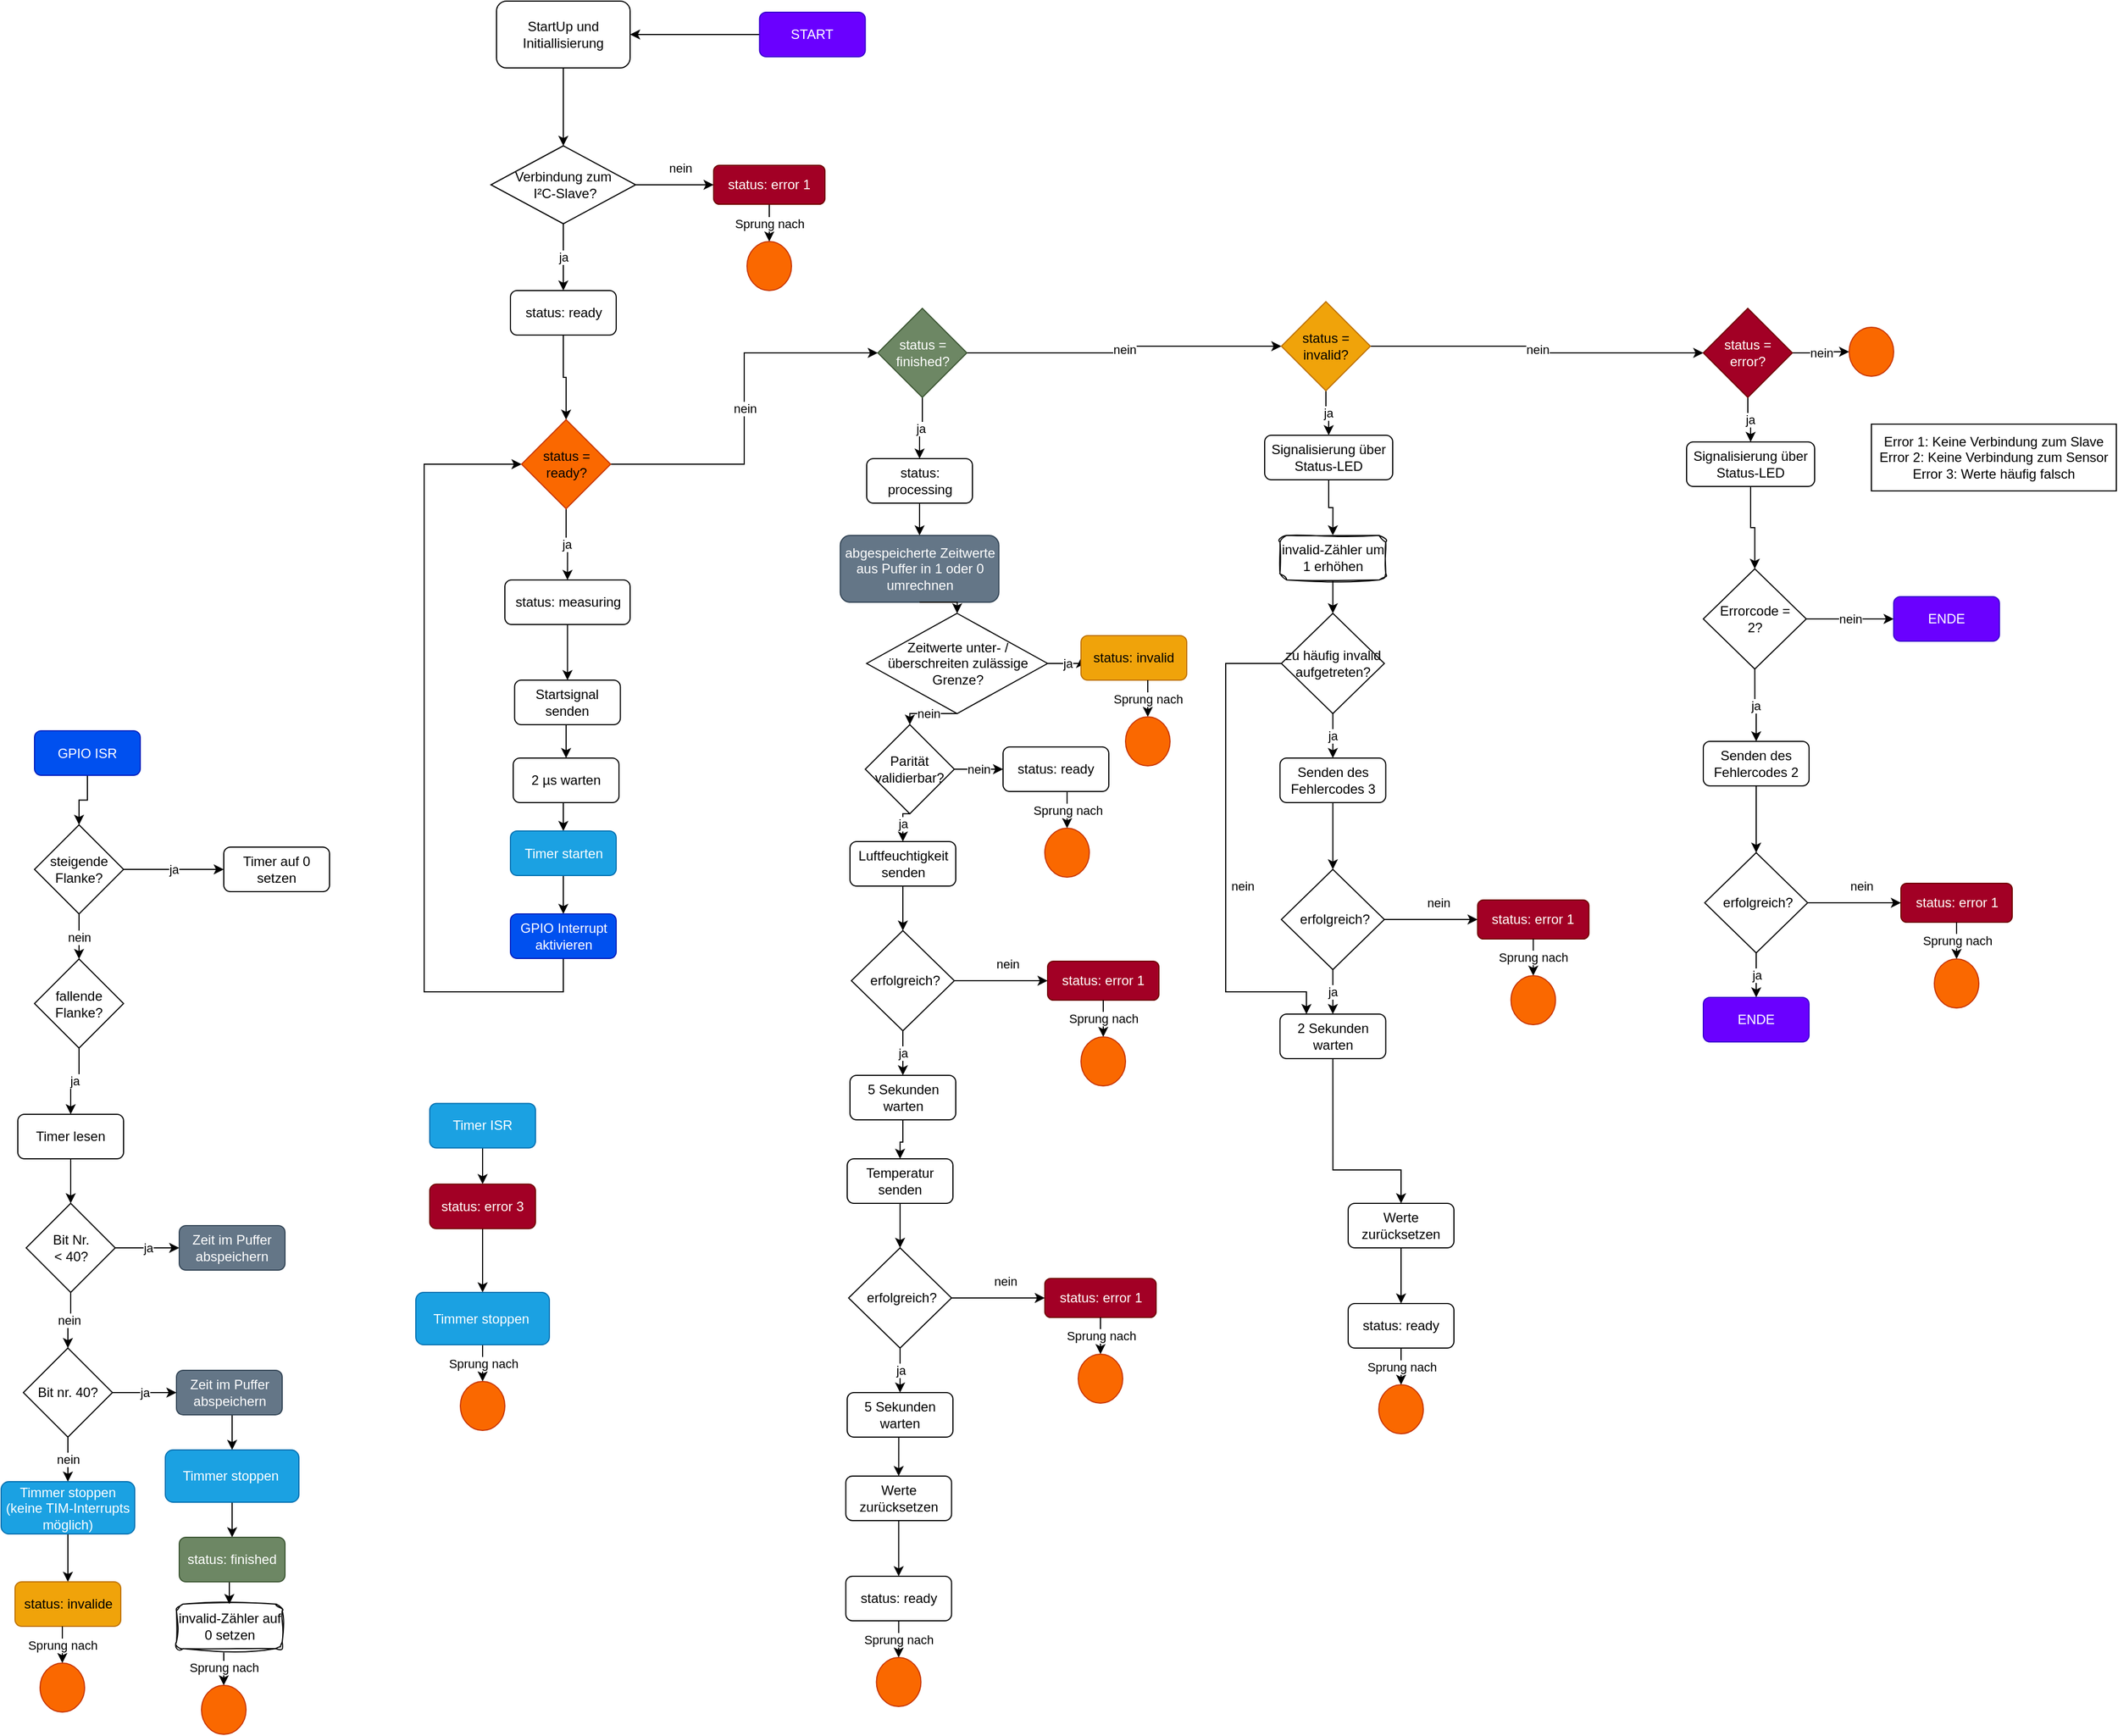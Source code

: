 <mxfile version="21.3.2" type="device">
  <diagram id="C5RBs43oDa-KdzZeNtuy" name="Page-1">
    <mxGraphModel dx="1832" dy="971" grid="1" gridSize="10" guides="1" tooltips="1" connect="1" arrows="1" fold="1" page="1" pageScale="1" pageWidth="827" pageHeight="1169" math="0" shadow="0">
      <root>
        <mxCell id="WIyWlLk6GJQsqaUBKTNV-0" />
        <mxCell id="WIyWlLk6GJQsqaUBKTNV-1" parent="WIyWlLk6GJQsqaUBKTNV-0" />
        <mxCell id="eBTDrFPib6VvDSLRsoKk-4" style="edgeStyle=orthogonalEdgeStyle;rounded=0;orthogonalLoop=1;jettySize=auto;html=1;exitX=0.5;exitY=1;exitDx=0;exitDy=0;entryX=0.5;entryY=0;entryDx=0;entryDy=0;" edge="1" parent="WIyWlLk6GJQsqaUBKTNV-1" source="eBTDrFPib6VvDSLRsoKk-0" target="eBTDrFPib6VvDSLRsoKk-3">
          <mxGeometry relative="1" as="geometry" />
        </mxCell>
        <mxCell id="eBTDrFPib6VvDSLRsoKk-0" value="StartUp und&lt;br&gt;Initiallisierung" style="rounded=1;whiteSpace=wrap;html=1;" vertex="1" parent="WIyWlLk6GJQsqaUBKTNV-1">
          <mxGeometry x="585" y="40" width="120" height="60" as="geometry" />
        </mxCell>
        <mxCell id="eBTDrFPib6VvDSLRsoKk-6" value="nein" style="edgeStyle=orthogonalEdgeStyle;rounded=0;orthogonalLoop=1;jettySize=auto;html=1;exitX=1;exitY=0.5;exitDx=0;exitDy=0;entryX=0;entryY=0.5;entryDx=0;entryDy=0;" edge="1" parent="WIyWlLk6GJQsqaUBKTNV-1" source="eBTDrFPib6VvDSLRsoKk-3" target="eBTDrFPib6VvDSLRsoKk-5">
          <mxGeometry x="0.143" y="15" relative="1" as="geometry">
            <mxPoint as="offset" />
          </mxGeometry>
        </mxCell>
        <mxCell id="eBTDrFPib6VvDSLRsoKk-8" value="ja" style="edgeStyle=orthogonalEdgeStyle;rounded=0;orthogonalLoop=1;jettySize=auto;html=1;exitX=0.5;exitY=1;exitDx=0;exitDy=0;entryX=0.5;entryY=0;entryDx=0;entryDy=0;" edge="1" parent="WIyWlLk6GJQsqaUBKTNV-1" source="eBTDrFPib6VvDSLRsoKk-3" target="eBTDrFPib6VvDSLRsoKk-7">
          <mxGeometry relative="1" as="geometry" />
        </mxCell>
        <mxCell id="eBTDrFPib6VvDSLRsoKk-3" value="Verbindung zum&lt;br&gt;&amp;nbsp;I²C-Slave?" style="rhombus;whiteSpace=wrap;html=1;" vertex="1" parent="WIyWlLk6GJQsqaUBKTNV-1">
          <mxGeometry x="580" y="170" width="130" height="70" as="geometry" />
        </mxCell>
        <mxCell id="eBTDrFPib6VvDSLRsoKk-101" value="Sprung nach" style="edgeStyle=orthogonalEdgeStyle;rounded=0;orthogonalLoop=1;jettySize=auto;html=1;exitX=0.5;exitY=1;exitDx=0;exitDy=0;entryX=0.5;entryY=0;entryDx=0;entryDy=0;entryPerimeter=0;" edge="1" parent="WIyWlLk6GJQsqaUBKTNV-1" source="eBTDrFPib6VvDSLRsoKk-5" target="eBTDrFPib6VvDSLRsoKk-100">
          <mxGeometry relative="1" as="geometry" />
        </mxCell>
        <mxCell id="eBTDrFPib6VvDSLRsoKk-5" value="status: error 1" style="rounded=1;whiteSpace=wrap;html=1;fillColor=#a20025;fontColor=#ffffff;strokeColor=#6F0000;" vertex="1" parent="WIyWlLk6GJQsqaUBKTNV-1">
          <mxGeometry x="780" y="187.5" width="100" height="35" as="geometry" />
        </mxCell>
        <mxCell id="eBTDrFPib6VvDSLRsoKk-10" value="ja" style="edgeStyle=orthogonalEdgeStyle;rounded=0;orthogonalLoop=1;jettySize=auto;html=1;exitX=0.5;exitY=1;exitDx=0;exitDy=0;entryX=0.5;entryY=0;entryDx=0;entryDy=0;" edge="1" parent="WIyWlLk6GJQsqaUBKTNV-1" source="eBTDrFPib6VvDSLRsoKk-14" target="eBTDrFPib6VvDSLRsoKk-9">
          <mxGeometry relative="1" as="geometry" />
        </mxCell>
        <mxCell id="eBTDrFPib6VvDSLRsoKk-7" value="status: ready" style="rounded=1;whiteSpace=wrap;html=1;" vertex="1" parent="WIyWlLk6GJQsqaUBKTNV-1">
          <mxGeometry x="597.5" y="300" width="95" height="40" as="geometry" />
        </mxCell>
        <mxCell id="eBTDrFPib6VvDSLRsoKk-9" value="status: measuring" style="rounded=1;whiteSpace=wrap;html=1;" vertex="1" parent="WIyWlLk6GJQsqaUBKTNV-1">
          <mxGeometry x="592.5" y="560" width="112.5" height="40" as="geometry" />
        </mxCell>
        <mxCell id="eBTDrFPib6VvDSLRsoKk-54" style="edgeStyle=orthogonalEdgeStyle;rounded=0;orthogonalLoop=1;jettySize=auto;html=1;entryX=0;entryY=0.5;entryDx=0;entryDy=0;exitX=0.5;exitY=1;exitDx=0;exitDy=0;" edge="1" parent="WIyWlLk6GJQsqaUBKTNV-1" source="eBTDrFPib6VvDSLRsoKk-154" target="eBTDrFPib6VvDSLRsoKk-14">
          <mxGeometry relative="1" as="geometry">
            <mxPoint x="530" y="820" as="sourcePoint" />
            <mxPoint x="540" y="490" as="targetPoint" />
            <Array as="points">
              <mxPoint x="645" y="930" />
              <mxPoint x="520" y="930" />
              <mxPoint x="520" y="456" />
            </Array>
          </mxGeometry>
        </mxCell>
        <mxCell id="eBTDrFPib6VvDSLRsoKk-151" style="edgeStyle=orthogonalEdgeStyle;rounded=0;orthogonalLoop=1;jettySize=auto;html=1;exitX=0.5;exitY=1;exitDx=0;exitDy=0;entryX=0.5;entryY=0;entryDx=0;entryDy=0;" edge="1" parent="WIyWlLk6GJQsqaUBKTNV-1" source="eBTDrFPib6VvDSLRsoKk-11" target="eBTDrFPib6VvDSLRsoKk-150">
          <mxGeometry relative="1" as="geometry" />
        </mxCell>
        <mxCell id="eBTDrFPib6VvDSLRsoKk-11" value="Startsignal senden" style="rounded=1;whiteSpace=wrap;html=1;" vertex="1" parent="WIyWlLk6GJQsqaUBKTNV-1">
          <mxGeometry x="601.25" y="650" width="95" height="40" as="geometry" />
        </mxCell>
        <mxCell id="eBTDrFPib6VvDSLRsoKk-15" value="" style="edgeStyle=orthogonalEdgeStyle;rounded=0;orthogonalLoop=1;jettySize=auto;html=1;exitX=0.5;exitY=1;exitDx=0;exitDy=0;entryX=0.5;entryY=0;entryDx=0;entryDy=0;" edge="1" parent="WIyWlLk6GJQsqaUBKTNV-1" source="eBTDrFPib6VvDSLRsoKk-7" target="eBTDrFPib6VvDSLRsoKk-14">
          <mxGeometry relative="1" as="geometry">
            <mxPoint x="645" y="340" as="sourcePoint" />
            <mxPoint x="645" y="472" as="targetPoint" />
          </mxGeometry>
        </mxCell>
        <mxCell id="eBTDrFPib6VvDSLRsoKk-50" value="nein" style="edgeStyle=orthogonalEdgeStyle;rounded=0;orthogonalLoop=1;jettySize=auto;html=1;exitX=1;exitY=0.5;exitDx=0;exitDy=0;entryX=0;entryY=0.5;entryDx=0;entryDy=0;" edge="1" parent="WIyWlLk6GJQsqaUBKTNV-1" source="eBTDrFPib6VvDSLRsoKk-14" target="eBTDrFPib6VvDSLRsoKk-39">
          <mxGeometry relative="1" as="geometry" />
        </mxCell>
        <mxCell id="eBTDrFPib6VvDSLRsoKk-14" value="status =&lt;br&gt;ready?" style="rhombus;whiteSpace=wrap;html=1;fillColor=#fa6800;fontColor=#000000;strokeColor=#C73500;" vertex="1" parent="WIyWlLk6GJQsqaUBKTNV-1">
          <mxGeometry x="607.5" y="416" width="80" height="80" as="geometry" />
        </mxCell>
        <mxCell id="eBTDrFPib6VvDSLRsoKk-16" value="" style="edgeStyle=orthogonalEdgeStyle;rounded=0;orthogonalLoop=1;jettySize=auto;html=1;exitX=0.5;exitY=1;exitDx=0;exitDy=0;entryX=0.5;entryY=0;entryDx=0;entryDy=0;" edge="1" parent="WIyWlLk6GJQsqaUBKTNV-1" source="eBTDrFPib6VvDSLRsoKk-9" target="eBTDrFPib6VvDSLRsoKk-11">
          <mxGeometry relative="1" as="geometry">
            <mxPoint x="649" y="568" as="sourcePoint" />
            <mxPoint x="648.75" y="620" as="targetPoint" />
          </mxGeometry>
        </mxCell>
        <mxCell id="eBTDrFPib6VvDSLRsoKk-67" style="edgeStyle=orthogonalEdgeStyle;rounded=0;orthogonalLoop=1;jettySize=auto;html=1;exitX=0.5;exitY=1;exitDx=0;exitDy=0;entryX=0.5;entryY=0;entryDx=0;entryDy=0;" edge="1" parent="WIyWlLk6GJQsqaUBKTNV-1" source="eBTDrFPib6VvDSLRsoKk-18" target="eBTDrFPib6VvDSLRsoKk-63">
          <mxGeometry relative="1" as="geometry" />
        </mxCell>
        <mxCell id="eBTDrFPib6VvDSLRsoKk-18" value="Signalisierung über&lt;br&gt;Status-LED" style="rounded=1;whiteSpace=wrap;html=1;" vertex="1" parent="WIyWlLk6GJQsqaUBKTNV-1">
          <mxGeometry x="1275" y="430" width="115" height="40" as="geometry" />
        </mxCell>
        <mxCell id="eBTDrFPib6VvDSLRsoKk-24" style="edgeStyle=orthogonalEdgeStyle;rounded=0;orthogonalLoop=1;jettySize=auto;html=1;exitX=0.5;exitY=1;exitDx=0;exitDy=0;entryX=0.5;entryY=0;entryDx=0;entryDy=0;" edge="1" parent="WIyWlLk6GJQsqaUBKTNV-1" source="eBTDrFPib6VvDSLRsoKk-22" target="eBTDrFPib6VvDSLRsoKk-23">
          <mxGeometry relative="1" as="geometry" />
        </mxCell>
        <mxCell id="eBTDrFPib6VvDSLRsoKk-47" value="nein" style="edgeStyle=orthogonalEdgeStyle;rounded=0;orthogonalLoop=1;jettySize=auto;html=1;exitX=0.5;exitY=1;exitDx=0;exitDy=0;entryX=0.5;entryY=0;entryDx=0;entryDy=0;" edge="1" parent="WIyWlLk6GJQsqaUBKTNV-1" source="eBTDrFPib6VvDSLRsoKk-168" target="eBTDrFPib6VvDSLRsoKk-45">
          <mxGeometry relative="1" as="geometry">
            <Array as="points">
              <mxPoint x="956" y="680" />
            </Array>
          </mxGeometry>
        </mxCell>
        <mxCell id="eBTDrFPib6VvDSLRsoKk-20" value="status: processing" style="rounded=1;whiteSpace=wrap;html=1;" vertex="1" parent="WIyWlLk6GJQsqaUBKTNV-1">
          <mxGeometry x="917.5" y="451" width="95" height="40" as="geometry" />
        </mxCell>
        <mxCell id="eBTDrFPib6VvDSLRsoKk-30" value="ja" style="edgeStyle=orthogonalEdgeStyle;rounded=0;orthogonalLoop=1;jettySize=auto;html=1;exitX=0.5;exitY=1;exitDx=0;exitDy=0;entryX=0.5;entryY=0;entryDx=0;entryDy=0;" edge="1" parent="WIyWlLk6GJQsqaUBKTNV-1" source="eBTDrFPib6VvDSLRsoKk-23" target="eBTDrFPib6VvDSLRsoKk-29">
          <mxGeometry relative="1" as="geometry" />
        </mxCell>
        <mxCell id="eBTDrFPib6VvDSLRsoKk-23" value="&amp;nbsp;erfolgreich?" style="rhombus;whiteSpace=wrap;html=1;" vertex="1" parent="WIyWlLk6GJQsqaUBKTNV-1">
          <mxGeometry x="903.75" y="875" width="92.5" height="90" as="geometry" />
        </mxCell>
        <mxCell id="eBTDrFPib6VvDSLRsoKk-25" value="ja" style="edgeStyle=orthogonalEdgeStyle;rounded=0;orthogonalLoop=1;jettySize=auto;html=1;exitX=0.5;exitY=1;exitDx=0;exitDy=0;entryX=0.5;entryY=0;entryDx=0;entryDy=0;" edge="1" parent="WIyWlLk6GJQsqaUBKTNV-1" source="eBTDrFPib6VvDSLRsoKk-45" target="eBTDrFPib6VvDSLRsoKk-22">
          <mxGeometry relative="1" as="geometry">
            <mxPoint x="948" y="770" as="sourcePoint" />
            <mxPoint x="949" y="845" as="targetPoint" />
          </mxGeometry>
        </mxCell>
        <mxCell id="eBTDrFPib6VvDSLRsoKk-22" value="Luftfeuchtigkeit senden" style="rounded=1;whiteSpace=wrap;html=1;" vertex="1" parent="WIyWlLk6GJQsqaUBKTNV-1">
          <mxGeometry x="902.5" y="795" width="95" height="40" as="geometry" />
        </mxCell>
        <mxCell id="eBTDrFPib6VvDSLRsoKk-27" value="nein" style="edgeStyle=orthogonalEdgeStyle;rounded=0;orthogonalLoop=1;jettySize=auto;html=1;exitX=1;exitY=0.5;exitDx=0;exitDy=0;entryX=0;entryY=0.5;entryDx=0;entryDy=0;" edge="1" parent="WIyWlLk6GJQsqaUBKTNV-1" target="eBTDrFPib6VvDSLRsoKk-28" source="eBTDrFPib6VvDSLRsoKk-23">
          <mxGeometry x="0.143" y="15" relative="1" as="geometry">
            <mxPoint x="1010" y="920" as="sourcePoint" />
            <mxPoint as="offset" />
          </mxGeometry>
        </mxCell>
        <mxCell id="eBTDrFPib6VvDSLRsoKk-28" value="status: error 1" style="rounded=1;whiteSpace=wrap;html=1;fillColor=#a20025;fontColor=#ffffff;strokeColor=#6F0000;" vertex="1" parent="WIyWlLk6GJQsqaUBKTNV-1">
          <mxGeometry x="1080" y="902.5" width="100" height="35" as="geometry" />
        </mxCell>
        <mxCell id="eBTDrFPib6VvDSLRsoKk-29" value="5 Sekunden warten" style="rounded=1;whiteSpace=wrap;html=1;" vertex="1" parent="WIyWlLk6GJQsqaUBKTNV-1">
          <mxGeometry x="902.5" y="1005" width="95" height="40" as="geometry" />
        </mxCell>
        <mxCell id="eBTDrFPib6VvDSLRsoKk-31" style="edgeStyle=orthogonalEdgeStyle;rounded=0;orthogonalLoop=1;jettySize=auto;html=1;exitX=0.5;exitY=1;exitDx=0;exitDy=0;entryX=0.5;entryY=0;entryDx=0;entryDy=0;" edge="1" parent="WIyWlLk6GJQsqaUBKTNV-1" source="eBTDrFPib6VvDSLRsoKk-35" target="eBTDrFPib6VvDSLRsoKk-33">
          <mxGeometry relative="1" as="geometry" />
        </mxCell>
        <mxCell id="eBTDrFPib6VvDSLRsoKk-32" value="ja" style="edgeStyle=orthogonalEdgeStyle;rounded=0;orthogonalLoop=1;jettySize=auto;html=1;exitX=0.5;exitY=1;exitDx=0;exitDy=0;entryX=0.5;entryY=0;entryDx=0;entryDy=0;" edge="1" parent="WIyWlLk6GJQsqaUBKTNV-1" source="eBTDrFPib6VvDSLRsoKk-33" target="eBTDrFPib6VvDSLRsoKk-38">
          <mxGeometry relative="1" as="geometry" />
        </mxCell>
        <mxCell id="eBTDrFPib6VvDSLRsoKk-33" value="&amp;nbsp;erfolgreich?" style="rhombus;whiteSpace=wrap;html=1;" vertex="1" parent="WIyWlLk6GJQsqaUBKTNV-1">
          <mxGeometry x="901.25" y="1160" width="92.5" height="90" as="geometry" />
        </mxCell>
        <mxCell id="eBTDrFPib6VvDSLRsoKk-34" value="" style="edgeStyle=orthogonalEdgeStyle;rounded=0;orthogonalLoop=1;jettySize=auto;html=1;entryX=0.5;entryY=0;entryDx=0;entryDy=0;" edge="1" parent="WIyWlLk6GJQsqaUBKTNV-1" target="eBTDrFPib6VvDSLRsoKk-35" source="eBTDrFPib6VvDSLRsoKk-29">
          <mxGeometry relative="1" as="geometry">
            <mxPoint x="945.5" y="1055" as="sourcePoint" />
            <mxPoint x="946.5" y="1130" as="targetPoint" />
          </mxGeometry>
        </mxCell>
        <mxCell id="eBTDrFPib6VvDSLRsoKk-35" value="Temperatur senden" style="rounded=1;whiteSpace=wrap;html=1;" vertex="1" parent="WIyWlLk6GJQsqaUBKTNV-1">
          <mxGeometry x="900" y="1080" width="95" height="40" as="geometry" />
        </mxCell>
        <mxCell id="eBTDrFPib6VvDSLRsoKk-36" value="nein" style="edgeStyle=orthogonalEdgeStyle;rounded=0;orthogonalLoop=1;jettySize=auto;html=1;exitX=1;exitY=0.5;exitDx=0;exitDy=0;entryX=0;entryY=0.5;entryDx=0;entryDy=0;" edge="1" parent="WIyWlLk6GJQsqaUBKTNV-1" source="eBTDrFPib6VvDSLRsoKk-33" target="eBTDrFPib6VvDSLRsoKk-37">
          <mxGeometry x="0.143" y="15" relative="1" as="geometry">
            <mxPoint x="1007.5" y="1205" as="sourcePoint" />
            <mxPoint as="offset" />
          </mxGeometry>
        </mxCell>
        <mxCell id="eBTDrFPib6VvDSLRsoKk-37" value="status: error 1" style="rounded=1;whiteSpace=wrap;html=1;fillColor=#a20025;fontColor=#ffffff;strokeColor=#6F0000;" vertex="1" parent="WIyWlLk6GJQsqaUBKTNV-1">
          <mxGeometry x="1077.5" y="1187.5" width="100" height="35" as="geometry" />
        </mxCell>
        <mxCell id="eBTDrFPib6VvDSLRsoKk-58" style="edgeStyle=orthogonalEdgeStyle;rounded=0;orthogonalLoop=1;jettySize=auto;html=1;exitX=0.5;exitY=1;exitDx=0;exitDy=0;entryX=0.5;entryY=0;entryDx=0;entryDy=0;" edge="1" parent="WIyWlLk6GJQsqaUBKTNV-1" source="eBTDrFPib6VvDSLRsoKk-38" target="eBTDrFPib6VvDSLRsoKk-56">
          <mxGeometry relative="1" as="geometry" />
        </mxCell>
        <mxCell id="eBTDrFPib6VvDSLRsoKk-38" value="5 Sekunden warten" style="rounded=1;whiteSpace=wrap;html=1;" vertex="1" parent="WIyWlLk6GJQsqaUBKTNV-1">
          <mxGeometry x="900" y="1290" width="95" height="40" as="geometry" />
        </mxCell>
        <mxCell id="eBTDrFPib6VvDSLRsoKk-40" value="ja" style="edgeStyle=orthogonalEdgeStyle;rounded=0;orthogonalLoop=1;jettySize=auto;html=1;exitX=0.5;exitY=1;exitDx=0;exitDy=0;entryX=0.5;entryY=0;entryDx=0;entryDy=0;" edge="1" parent="WIyWlLk6GJQsqaUBKTNV-1" source="eBTDrFPib6VvDSLRsoKk-39" target="eBTDrFPib6VvDSLRsoKk-20">
          <mxGeometry relative="1" as="geometry">
            <mxPoint x="1077.5" y="366" as="targetPoint" />
          </mxGeometry>
        </mxCell>
        <mxCell id="eBTDrFPib6VvDSLRsoKk-55" value="nein" style="edgeStyle=orthogonalEdgeStyle;rounded=0;orthogonalLoop=1;jettySize=auto;html=1;exitX=1;exitY=0.5;exitDx=0;exitDy=0;entryX=0;entryY=0.5;entryDx=0;entryDy=0;" edge="1" parent="WIyWlLk6GJQsqaUBKTNV-1" source="eBTDrFPib6VvDSLRsoKk-39" target="eBTDrFPib6VvDSLRsoKk-51">
          <mxGeometry relative="1" as="geometry" />
        </mxCell>
        <mxCell id="eBTDrFPib6VvDSLRsoKk-39" value="status =&lt;br&gt;finished?" style="rhombus;whiteSpace=wrap;html=1;fillColor=#6d8764;fontColor=#ffffff;strokeColor=#3A5431;" vertex="1" parent="WIyWlLk6GJQsqaUBKTNV-1">
          <mxGeometry x="927.5" y="316" width="80" height="80" as="geometry" />
        </mxCell>
        <mxCell id="eBTDrFPib6VvDSLRsoKk-49" value="nein" style="edgeStyle=orthogonalEdgeStyle;rounded=0;orthogonalLoop=1;jettySize=auto;html=1;exitX=1;exitY=0.5;exitDx=0;exitDy=0;entryX=0;entryY=0.5;entryDx=0;entryDy=0;" edge="1" parent="WIyWlLk6GJQsqaUBKTNV-1" source="eBTDrFPib6VvDSLRsoKk-45" target="eBTDrFPib6VvDSLRsoKk-48">
          <mxGeometry relative="1" as="geometry" />
        </mxCell>
        <mxCell id="eBTDrFPib6VvDSLRsoKk-45" value="Parität&lt;br&gt;validierbar?" style="rhombus;whiteSpace=wrap;html=1;" vertex="1" parent="WIyWlLk6GJQsqaUBKTNV-1">
          <mxGeometry x="916.25" y="690" width="80" height="80" as="geometry" />
        </mxCell>
        <mxCell id="eBTDrFPib6VvDSLRsoKk-48" value="status: ready" style="rounded=1;whiteSpace=wrap;html=1;" vertex="1" parent="WIyWlLk6GJQsqaUBKTNV-1">
          <mxGeometry x="1040" y="710" width="95" height="40" as="geometry" />
        </mxCell>
        <mxCell id="eBTDrFPib6VvDSLRsoKk-59" value="ja" style="edgeStyle=orthogonalEdgeStyle;rounded=0;orthogonalLoop=1;jettySize=auto;html=1;exitX=0.5;exitY=1;exitDx=0;exitDy=0;entryX=0.5;entryY=0;entryDx=0;entryDy=0;" edge="1" parent="WIyWlLk6GJQsqaUBKTNV-1" source="eBTDrFPib6VvDSLRsoKk-51" target="eBTDrFPib6VvDSLRsoKk-18">
          <mxGeometry relative="1" as="geometry" />
        </mxCell>
        <mxCell id="eBTDrFPib6VvDSLRsoKk-79" value="nein" style="edgeStyle=orthogonalEdgeStyle;rounded=0;orthogonalLoop=1;jettySize=auto;html=1;exitX=1;exitY=0.5;exitDx=0;exitDy=0;entryX=0;entryY=0.5;entryDx=0;entryDy=0;" edge="1" parent="WIyWlLk6GJQsqaUBKTNV-1" source="eBTDrFPib6VvDSLRsoKk-51" target="eBTDrFPib6VvDSLRsoKk-78">
          <mxGeometry relative="1" as="geometry">
            <mxPoint x="1490" y="350.13" as="targetPoint" />
          </mxGeometry>
        </mxCell>
        <mxCell id="eBTDrFPib6VvDSLRsoKk-51" value="status =&lt;br&gt;invalid?" style="rhombus;whiteSpace=wrap;html=1;fillColor=#f0a30a;fontColor=#000000;strokeColor=#BD7000;" vertex="1" parent="WIyWlLk6GJQsqaUBKTNV-1">
          <mxGeometry x="1290" y="310" width="80" height="80" as="geometry" />
        </mxCell>
        <mxCell id="eBTDrFPib6VvDSLRsoKk-98" style="edgeStyle=orthogonalEdgeStyle;rounded=0;orthogonalLoop=1;jettySize=auto;html=1;exitX=0.5;exitY=1;exitDx=0;exitDy=0;entryX=0.5;entryY=0;entryDx=0;entryDy=0;" edge="1" parent="WIyWlLk6GJQsqaUBKTNV-1" source="eBTDrFPib6VvDSLRsoKk-56" target="eBTDrFPib6VvDSLRsoKk-97">
          <mxGeometry relative="1" as="geometry" />
        </mxCell>
        <mxCell id="eBTDrFPib6VvDSLRsoKk-56" value="Werte zurücksetzen" style="rounded=1;whiteSpace=wrap;html=1;" vertex="1" parent="WIyWlLk6GJQsqaUBKTNV-1">
          <mxGeometry x="898.75" y="1365" width="95" height="40" as="geometry" />
        </mxCell>
        <mxCell id="eBTDrFPib6VvDSLRsoKk-60" style="edgeStyle=orthogonalEdgeStyle;rounded=0;orthogonalLoop=1;jettySize=auto;html=1;exitX=0.5;exitY=1;exitDx=0;exitDy=0;entryX=0.5;entryY=0;entryDx=0;entryDy=0;" edge="1" parent="WIyWlLk6GJQsqaUBKTNV-1" source="eBTDrFPib6VvDSLRsoKk-63" target="eBTDrFPib6VvDSLRsoKk-62">
          <mxGeometry relative="1" as="geometry" />
        </mxCell>
        <mxCell id="eBTDrFPib6VvDSLRsoKk-61" value="ja" style="edgeStyle=orthogonalEdgeStyle;rounded=0;orthogonalLoop=1;jettySize=auto;html=1;exitX=0.5;exitY=1;exitDx=0;exitDy=0;entryX=0.5;entryY=0;entryDx=0;entryDy=0;" edge="1" parent="WIyWlLk6GJQsqaUBKTNV-1" source="eBTDrFPib6VvDSLRsoKk-62" target="eBTDrFPib6VvDSLRsoKk-66">
          <mxGeometry relative="1" as="geometry" />
        </mxCell>
        <mxCell id="eBTDrFPib6VvDSLRsoKk-62" value="zu häufig invalid aufgetreten?" style="rhombus;whiteSpace=wrap;html=1;" vertex="1" parent="WIyWlLk6GJQsqaUBKTNV-1">
          <mxGeometry x="1290" y="590" width="92.5" height="90" as="geometry" />
        </mxCell>
        <mxCell id="eBTDrFPib6VvDSLRsoKk-63" value="invalid-Zähler um 1 erhöhen" style="rounded=1;whiteSpace=wrap;html=1;glass=0;shadow=0;sketch=1;curveFitting=1;jiggle=2;" vertex="1" parent="WIyWlLk6GJQsqaUBKTNV-1">
          <mxGeometry x="1288.75" y="520" width="95" height="40" as="geometry" />
        </mxCell>
        <mxCell id="eBTDrFPib6VvDSLRsoKk-64" value="nein" style="edgeStyle=orthogonalEdgeStyle;rounded=0;orthogonalLoop=1;jettySize=auto;html=1;exitX=0;exitY=0.5;exitDx=0;exitDy=0;entryX=0.25;entryY=0;entryDx=0;entryDy=0;" edge="1" parent="WIyWlLk6GJQsqaUBKTNV-1" source="eBTDrFPib6VvDSLRsoKk-62" target="eBTDrFPib6VvDSLRsoKk-72">
          <mxGeometry x="0.143" y="15" relative="1" as="geometry">
            <mxPoint x="1396.25" y="635" as="sourcePoint" />
            <mxPoint as="offset" />
            <mxPoint x="1466.25" y="635" as="targetPoint" />
            <Array as="points">
              <mxPoint x="1240" y="635" />
              <mxPoint x="1240" y="930" />
              <mxPoint x="1313" y="930" />
            </Array>
          </mxGeometry>
        </mxCell>
        <mxCell id="eBTDrFPib6VvDSLRsoKk-73" style="edgeStyle=orthogonalEdgeStyle;rounded=0;orthogonalLoop=1;jettySize=auto;html=1;exitX=0.5;exitY=1;exitDx=0;exitDy=0;entryX=0.5;entryY=0;entryDx=0;entryDy=0;" edge="1" parent="WIyWlLk6GJQsqaUBKTNV-1" source="eBTDrFPib6VvDSLRsoKk-66" target="eBTDrFPib6VvDSLRsoKk-69">
          <mxGeometry relative="1" as="geometry" />
        </mxCell>
        <mxCell id="eBTDrFPib6VvDSLRsoKk-66" value="Senden des Fehlercodes 3" style="rounded=1;whiteSpace=wrap;html=1;" vertex="1" parent="WIyWlLk6GJQsqaUBKTNV-1">
          <mxGeometry x="1288.75" y="720" width="95" height="40" as="geometry" />
        </mxCell>
        <mxCell id="eBTDrFPib6VvDSLRsoKk-68" value="ja" style="edgeStyle=orthogonalEdgeStyle;rounded=0;orthogonalLoop=1;jettySize=auto;html=1;exitX=0.5;exitY=1;exitDx=0;exitDy=0;entryX=0.5;entryY=0;entryDx=0;entryDy=0;" edge="1" parent="WIyWlLk6GJQsqaUBKTNV-1" source="eBTDrFPib6VvDSLRsoKk-69" target="eBTDrFPib6VvDSLRsoKk-72">
          <mxGeometry relative="1" as="geometry" />
        </mxCell>
        <mxCell id="eBTDrFPib6VvDSLRsoKk-69" value="&amp;nbsp;erfolgreich?" style="rhombus;whiteSpace=wrap;html=1;" vertex="1" parent="WIyWlLk6GJQsqaUBKTNV-1">
          <mxGeometry x="1290" y="820" width="92.5" height="90" as="geometry" />
        </mxCell>
        <mxCell id="eBTDrFPib6VvDSLRsoKk-70" value="nein" style="edgeStyle=orthogonalEdgeStyle;rounded=0;orthogonalLoop=1;jettySize=auto;html=1;exitX=1;exitY=0.5;exitDx=0;exitDy=0;entryX=0;entryY=0.5;entryDx=0;entryDy=0;" edge="1" parent="WIyWlLk6GJQsqaUBKTNV-1" source="eBTDrFPib6VvDSLRsoKk-69" target="eBTDrFPib6VvDSLRsoKk-71">
          <mxGeometry x="0.143" y="15" relative="1" as="geometry">
            <mxPoint x="1396.25" y="865" as="sourcePoint" />
            <mxPoint as="offset" />
          </mxGeometry>
        </mxCell>
        <mxCell id="eBTDrFPib6VvDSLRsoKk-71" value="status: error 1" style="rounded=1;whiteSpace=wrap;html=1;fillColor=#a20025;fontColor=#ffffff;strokeColor=#6F0000;" vertex="1" parent="WIyWlLk6GJQsqaUBKTNV-1">
          <mxGeometry x="1466.25" y="847.5" width="100" height="35" as="geometry" />
        </mxCell>
        <mxCell id="eBTDrFPib6VvDSLRsoKk-75" style="edgeStyle=orthogonalEdgeStyle;rounded=0;orthogonalLoop=1;jettySize=auto;html=1;exitX=0.5;exitY=1;exitDx=0;exitDy=0;entryX=0.5;entryY=0;entryDx=0;entryDy=0;" edge="1" parent="WIyWlLk6GJQsqaUBKTNV-1" source="eBTDrFPib6VvDSLRsoKk-72" target="eBTDrFPib6VvDSLRsoKk-162">
          <mxGeometry relative="1" as="geometry">
            <mxPoint x="1330" y="1037.5" as="targetPoint" />
            <Array as="points">
              <mxPoint x="1336" y="1090" />
              <mxPoint x="1398" y="1090" />
            </Array>
          </mxGeometry>
        </mxCell>
        <mxCell id="eBTDrFPib6VvDSLRsoKk-72" value="2 Sekunden warten" style="rounded=1;whiteSpace=wrap;html=1;" vertex="1" parent="WIyWlLk6GJQsqaUBKTNV-1">
          <mxGeometry x="1288.75" y="950" width="95" height="40" as="geometry" />
        </mxCell>
        <mxCell id="eBTDrFPib6VvDSLRsoKk-81" style="edgeStyle=orthogonalEdgeStyle;rounded=0;orthogonalLoop=1;jettySize=auto;html=1;exitX=0.5;exitY=1;exitDx=0;exitDy=0;" edge="1" parent="WIyWlLk6GJQsqaUBKTNV-1" source="eBTDrFPib6VvDSLRsoKk-76" target="eBTDrFPib6VvDSLRsoKk-80">
          <mxGeometry relative="1" as="geometry" />
        </mxCell>
        <mxCell id="eBTDrFPib6VvDSLRsoKk-76" value="Signalisierung über&lt;br&gt;Status-LED" style="rounded=1;whiteSpace=wrap;html=1;" vertex="1" parent="WIyWlLk6GJQsqaUBKTNV-1">
          <mxGeometry x="1654" y="436" width="115" height="40" as="geometry" />
        </mxCell>
        <mxCell id="eBTDrFPib6VvDSLRsoKk-77" value="ja" style="edgeStyle=orthogonalEdgeStyle;rounded=0;orthogonalLoop=1;jettySize=auto;html=1;exitX=0.5;exitY=1;exitDx=0;exitDy=0;entryX=0.5;entryY=0;entryDx=0;entryDy=0;" edge="1" parent="WIyWlLk6GJQsqaUBKTNV-1" source="eBTDrFPib6VvDSLRsoKk-78" target="eBTDrFPib6VvDSLRsoKk-76">
          <mxGeometry relative="1" as="geometry" />
        </mxCell>
        <mxCell id="eBTDrFPib6VvDSLRsoKk-160" value="nein" style="edgeStyle=orthogonalEdgeStyle;rounded=0;orthogonalLoop=1;jettySize=auto;html=1;exitX=1;exitY=0.5;exitDx=0;exitDy=0;entryX=0;entryY=0.5;entryDx=0;entryDy=0;entryPerimeter=0;" edge="1" parent="WIyWlLk6GJQsqaUBKTNV-1" source="eBTDrFPib6VvDSLRsoKk-78" target="eBTDrFPib6VvDSLRsoKk-159">
          <mxGeometry relative="1" as="geometry" />
        </mxCell>
        <mxCell id="eBTDrFPib6VvDSLRsoKk-78" value="status =&lt;br&gt;error?" style="rhombus;whiteSpace=wrap;html=1;fillColor=#a20025;fontColor=#ffffff;strokeColor=#6F0000;" vertex="1" parent="WIyWlLk6GJQsqaUBKTNV-1">
          <mxGeometry x="1669" y="316" width="80" height="80" as="geometry" />
        </mxCell>
        <mxCell id="eBTDrFPib6VvDSLRsoKk-92" value="ja" style="edgeStyle=orthogonalEdgeStyle;rounded=0;orthogonalLoop=1;jettySize=auto;html=1;exitX=0.5;exitY=1;exitDx=0;exitDy=0;entryX=0.5;entryY=0;entryDx=0;entryDy=0;" edge="1" parent="WIyWlLk6GJQsqaUBKTNV-1" source="eBTDrFPib6VvDSLRsoKk-80" target="eBTDrFPib6VvDSLRsoKk-86">
          <mxGeometry relative="1" as="geometry" />
        </mxCell>
        <mxCell id="eBTDrFPib6VvDSLRsoKk-94" value="nein" style="edgeStyle=orthogonalEdgeStyle;rounded=0;orthogonalLoop=1;jettySize=auto;html=1;exitX=1;exitY=0.5;exitDx=0;exitDy=0;entryX=0;entryY=0.5;entryDx=0;entryDy=0;" edge="1" parent="WIyWlLk6GJQsqaUBKTNV-1" source="eBTDrFPib6VvDSLRsoKk-80" target="eBTDrFPib6VvDSLRsoKk-93">
          <mxGeometry relative="1" as="geometry" />
        </mxCell>
        <mxCell id="eBTDrFPib6VvDSLRsoKk-80" value="Errorcode =&lt;br&gt;2?" style="rhombus;whiteSpace=wrap;html=1;" vertex="1" parent="WIyWlLk6GJQsqaUBKTNV-1">
          <mxGeometry x="1669" y="550" width="92.5" height="90" as="geometry" />
        </mxCell>
        <mxCell id="eBTDrFPib6VvDSLRsoKk-82" value="Error 1: Keine Verbindung zum Slave&lt;br&gt;Error 2: Keine Verbindung zum Sensor&lt;br&gt;Error 3: Werte häufig falsch" style="rounded=0;whiteSpace=wrap;html=1;" vertex="1" parent="WIyWlLk6GJQsqaUBKTNV-1">
          <mxGeometry x="1820" y="420" width="220" height="60" as="geometry" />
        </mxCell>
        <mxCell id="eBTDrFPib6VvDSLRsoKk-85" style="edgeStyle=orthogonalEdgeStyle;rounded=0;orthogonalLoop=1;jettySize=auto;html=1;exitX=0.5;exitY=1;exitDx=0;exitDy=0;entryX=0.5;entryY=0;entryDx=0;entryDy=0;" edge="1" parent="WIyWlLk6GJQsqaUBKTNV-1" source="eBTDrFPib6VvDSLRsoKk-86" target="eBTDrFPib6VvDSLRsoKk-88">
          <mxGeometry relative="1" as="geometry" />
        </mxCell>
        <mxCell id="eBTDrFPib6VvDSLRsoKk-86" value="Senden des Fehlercodes 2" style="rounded=1;whiteSpace=wrap;html=1;" vertex="1" parent="WIyWlLk6GJQsqaUBKTNV-1">
          <mxGeometry x="1669" y="705" width="95" height="40" as="geometry" />
        </mxCell>
        <mxCell id="eBTDrFPib6VvDSLRsoKk-87" value="ja" style="edgeStyle=orthogonalEdgeStyle;rounded=0;orthogonalLoop=1;jettySize=auto;html=1;exitX=0.5;exitY=1;exitDx=0;exitDy=0;entryX=0.5;entryY=0;entryDx=0;entryDy=0;" edge="1" parent="WIyWlLk6GJQsqaUBKTNV-1" source="eBTDrFPib6VvDSLRsoKk-88" target="eBTDrFPib6VvDSLRsoKk-91">
          <mxGeometry relative="1" as="geometry" />
        </mxCell>
        <mxCell id="eBTDrFPib6VvDSLRsoKk-88" value="&amp;nbsp;erfolgreich?" style="rhombus;whiteSpace=wrap;html=1;" vertex="1" parent="WIyWlLk6GJQsqaUBKTNV-1">
          <mxGeometry x="1670.25" y="805" width="92.5" height="90" as="geometry" />
        </mxCell>
        <mxCell id="eBTDrFPib6VvDSLRsoKk-89" value="nein" style="edgeStyle=orthogonalEdgeStyle;rounded=0;orthogonalLoop=1;jettySize=auto;html=1;exitX=1;exitY=0.5;exitDx=0;exitDy=0;entryX=0;entryY=0.5;entryDx=0;entryDy=0;" edge="1" parent="WIyWlLk6GJQsqaUBKTNV-1" source="eBTDrFPib6VvDSLRsoKk-88" target="eBTDrFPib6VvDSLRsoKk-90">
          <mxGeometry x="0.143" y="15" relative="1" as="geometry">
            <mxPoint x="1776.5" y="850" as="sourcePoint" />
            <mxPoint as="offset" />
          </mxGeometry>
        </mxCell>
        <mxCell id="eBTDrFPib6VvDSLRsoKk-90" value="status: error 1" style="rounded=1;whiteSpace=wrap;html=1;fillColor=#a20025;fontColor=#ffffff;strokeColor=#6F0000;" vertex="1" parent="WIyWlLk6GJQsqaUBKTNV-1">
          <mxGeometry x="1846.5" y="832.5" width="100" height="35" as="geometry" />
        </mxCell>
        <mxCell id="eBTDrFPib6VvDSLRsoKk-91" value="ENDE" style="rounded=1;whiteSpace=wrap;html=1;fillColor=#6a00ff;fontColor=#ffffff;strokeColor=#3700CC;" vertex="1" parent="WIyWlLk6GJQsqaUBKTNV-1">
          <mxGeometry x="1669" y="935" width="95" height="40" as="geometry" />
        </mxCell>
        <mxCell id="eBTDrFPib6VvDSLRsoKk-93" value="ENDE" style="rounded=1;whiteSpace=wrap;html=1;fillColor=#6a00ff;fontColor=#ffffff;strokeColor=#3700CC;" vertex="1" parent="WIyWlLk6GJQsqaUBKTNV-1">
          <mxGeometry x="1840" y="575" width="95" height="40" as="geometry" />
        </mxCell>
        <mxCell id="eBTDrFPib6VvDSLRsoKk-97" value="status: ready" style="rounded=1;whiteSpace=wrap;html=1;" vertex="1" parent="WIyWlLk6GJQsqaUBKTNV-1">
          <mxGeometry x="898.75" y="1455" width="95" height="40" as="geometry" />
        </mxCell>
        <mxCell id="eBTDrFPib6VvDSLRsoKk-100" value="" style="verticalLabelPosition=bottom;verticalAlign=top;html=1;shape=mxgraph.flowchart.on-page_reference;fillColor=#fa6800;fontColor=#000000;strokeColor=#C73500;" vertex="1" parent="WIyWlLk6GJQsqaUBKTNV-1">
          <mxGeometry x="810" y="256" width="40" height="44" as="geometry" />
        </mxCell>
        <mxCell id="eBTDrFPib6VvDSLRsoKk-102" value="Sprung nach" style="edgeStyle=orthogonalEdgeStyle;rounded=0;orthogonalLoop=1;jettySize=auto;html=1;exitX=0.5;exitY=1;exitDx=0;exitDy=0;entryX=0.5;entryY=0;entryDx=0;entryDy=0;entryPerimeter=0;" edge="1" parent="WIyWlLk6GJQsqaUBKTNV-1" target="eBTDrFPib6VvDSLRsoKk-103">
          <mxGeometry relative="1" as="geometry">
            <mxPoint x="1097.5" y="750" as="sourcePoint" />
          </mxGeometry>
        </mxCell>
        <mxCell id="eBTDrFPib6VvDSLRsoKk-103" value="" style="verticalLabelPosition=bottom;verticalAlign=top;html=1;shape=mxgraph.flowchart.on-page_reference;fillColor=#fa6800;fontColor=#000000;strokeColor=#C73500;" vertex="1" parent="WIyWlLk6GJQsqaUBKTNV-1">
          <mxGeometry x="1077.5" y="783" width="40" height="44" as="geometry" />
        </mxCell>
        <mxCell id="eBTDrFPib6VvDSLRsoKk-104" value="Sprung nach" style="edgeStyle=orthogonalEdgeStyle;rounded=0;orthogonalLoop=1;jettySize=auto;html=1;exitX=0.5;exitY=1;exitDx=0;exitDy=0;entryX=0.5;entryY=0;entryDx=0;entryDy=0;entryPerimeter=0;" edge="1" parent="WIyWlLk6GJQsqaUBKTNV-1" target="eBTDrFPib6VvDSLRsoKk-105">
          <mxGeometry relative="1" as="geometry">
            <mxPoint x="1130" y="937.5" as="sourcePoint" />
          </mxGeometry>
        </mxCell>
        <mxCell id="eBTDrFPib6VvDSLRsoKk-105" value="" style="verticalLabelPosition=bottom;verticalAlign=top;html=1;shape=mxgraph.flowchart.on-page_reference;fillColor=#fa6800;fontColor=#000000;strokeColor=#C73500;" vertex="1" parent="WIyWlLk6GJQsqaUBKTNV-1">
          <mxGeometry x="1110" y="970.5" width="40" height="44" as="geometry" />
        </mxCell>
        <mxCell id="eBTDrFPib6VvDSLRsoKk-106" value="Sprung nach" style="edgeStyle=orthogonalEdgeStyle;rounded=0;orthogonalLoop=1;jettySize=auto;html=1;exitX=0.5;exitY=1;exitDx=0;exitDy=0;entryX=0.5;entryY=0;entryDx=0;entryDy=0;entryPerimeter=0;" edge="1" parent="WIyWlLk6GJQsqaUBKTNV-1" target="eBTDrFPib6VvDSLRsoKk-107">
          <mxGeometry relative="1" as="geometry">
            <mxPoint x="1127.5" y="1222.5" as="sourcePoint" />
          </mxGeometry>
        </mxCell>
        <mxCell id="eBTDrFPib6VvDSLRsoKk-107" value="" style="verticalLabelPosition=bottom;verticalAlign=top;html=1;shape=mxgraph.flowchart.on-page_reference;fillColor=#fa6800;fontColor=#000000;strokeColor=#C73500;" vertex="1" parent="WIyWlLk6GJQsqaUBKTNV-1">
          <mxGeometry x="1107.5" y="1255.5" width="40" height="44" as="geometry" />
        </mxCell>
        <mxCell id="eBTDrFPib6VvDSLRsoKk-108" value="Sprung nach" style="edgeStyle=orthogonalEdgeStyle;rounded=0;orthogonalLoop=1;jettySize=auto;html=1;exitX=0.5;exitY=1;exitDx=0;exitDy=0;entryX=0.5;entryY=0;entryDx=0;entryDy=0;entryPerimeter=0;" edge="1" parent="WIyWlLk6GJQsqaUBKTNV-1" target="eBTDrFPib6VvDSLRsoKk-109">
          <mxGeometry relative="1" as="geometry">
            <mxPoint x="946.25" y="1495" as="sourcePoint" />
          </mxGeometry>
        </mxCell>
        <mxCell id="eBTDrFPib6VvDSLRsoKk-109" value="" style="verticalLabelPosition=bottom;verticalAlign=top;html=1;shape=mxgraph.flowchart.on-page_reference;fillColor=#fa6800;fontColor=#000000;strokeColor=#C73500;" vertex="1" parent="WIyWlLk6GJQsqaUBKTNV-1">
          <mxGeometry x="926.25" y="1528" width="40" height="44" as="geometry" />
        </mxCell>
        <mxCell id="eBTDrFPib6VvDSLRsoKk-110" value="Sprung nach" style="edgeStyle=orthogonalEdgeStyle;rounded=0;orthogonalLoop=1;jettySize=auto;html=1;exitX=0.5;exitY=1;exitDx=0;exitDy=0;entryX=0.5;entryY=0;entryDx=0;entryDy=0;entryPerimeter=0;" edge="1" parent="WIyWlLk6GJQsqaUBKTNV-1" target="eBTDrFPib6VvDSLRsoKk-111">
          <mxGeometry relative="1" as="geometry">
            <mxPoint x="1516.25" y="882.5" as="sourcePoint" />
          </mxGeometry>
        </mxCell>
        <mxCell id="eBTDrFPib6VvDSLRsoKk-111" value="" style="verticalLabelPosition=bottom;verticalAlign=top;html=1;shape=mxgraph.flowchart.on-page_reference;fillColor=#fa6800;fontColor=#000000;strokeColor=#C73500;" vertex="1" parent="WIyWlLk6GJQsqaUBKTNV-1">
          <mxGeometry x="1496.25" y="915.5" width="40" height="44" as="geometry" />
        </mxCell>
        <mxCell id="eBTDrFPib6VvDSLRsoKk-112" value="Sprung nach" style="edgeStyle=orthogonalEdgeStyle;rounded=0;orthogonalLoop=1;jettySize=auto;html=1;exitX=0.5;exitY=1;exitDx=0;exitDy=0;entryX=0.5;entryY=0;entryDx=0;entryDy=0;entryPerimeter=0;" edge="1" parent="WIyWlLk6GJQsqaUBKTNV-1" target="eBTDrFPib6VvDSLRsoKk-113">
          <mxGeometry relative="1" as="geometry">
            <mxPoint x="1896.5" y="867.5" as="sourcePoint" />
          </mxGeometry>
        </mxCell>
        <mxCell id="eBTDrFPib6VvDSLRsoKk-113" value="" style="verticalLabelPosition=bottom;verticalAlign=top;html=1;shape=mxgraph.flowchart.on-page_reference;fillColor=#fa6800;fontColor=#000000;strokeColor=#C73500;" vertex="1" parent="WIyWlLk6GJQsqaUBKTNV-1">
          <mxGeometry x="1876.5" y="900.5" width="40" height="44" as="geometry" />
        </mxCell>
        <mxCell id="eBTDrFPib6VvDSLRsoKk-117" style="edgeStyle=orthogonalEdgeStyle;rounded=0;orthogonalLoop=1;jettySize=auto;html=1;exitX=0.5;exitY=1;exitDx=0;exitDy=0;" edge="1" parent="WIyWlLk6GJQsqaUBKTNV-1" source="eBTDrFPib6VvDSLRsoKk-115" target="eBTDrFPib6VvDSLRsoKk-116">
          <mxGeometry relative="1" as="geometry" />
        </mxCell>
        <mxCell id="eBTDrFPib6VvDSLRsoKk-115" value="Timer ISR" style="rounded=1;whiteSpace=wrap;html=1;fillColor=#1ba1e2;fontColor=#ffffff;strokeColor=#006EAF;" vertex="1" parent="WIyWlLk6GJQsqaUBKTNV-1">
          <mxGeometry x="525" y="1030.25" width="95" height="40" as="geometry" />
        </mxCell>
        <mxCell id="eBTDrFPib6VvDSLRsoKk-157" style="edgeStyle=orthogonalEdgeStyle;rounded=0;orthogonalLoop=1;jettySize=auto;html=1;exitX=0.5;exitY=1;exitDx=0;exitDy=0;entryX=0.5;entryY=0;entryDx=0;entryDy=0;" edge="1" parent="WIyWlLk6GJQsqaUBKTNV-1" source="eBTDrFPib6VvDSLRsoKk-116" target="eBTDrFPib6VvDSLRsoKk-156">
          <mxGeometry relative="1" as="geometry" />
        </mxCell>
        <mxCell id="eBTDrFPib6VvDSLRsoKk-116" value="status: error 3" style="rounded=1;whiteSpace=wrap;html=1;fillColor=#a20025;fontColor=#ffffff;strokeColor=#6F0000;" vertex="1" parent="WIyWlLk6GJQsqaUBKTNV-1">
          <mxGeometry x="525" y="1102.75" width="95" height="40" as="geometry" />
        </mxCell>
        <mxCell id="eBTDrFPib6VvDSLRsoKk-118" value="Sprung nach" style="edgeStyle=orthogonalEdgeStyle;rounded=0;orthogonalLoop=1;jettySize=auto;html=1;exitX=0.5;exitY=1;exitDx=0;exitDy=0;entryX=0.5;entryY=0;entryDx=0;entryDy=0;entryPerimeter=0;" edge="1" parent="WIyWlLk6GJQsqaUBKTNV-1" target="eBTDrFPib6VvDSLRsoKk-119">
          <mxGeometry relative="1" as="geometry">
            <mxPoint x="572.5" y="1247" as="sourcePoint" />
          </mxGeometry>
        </mxCell>
        <mxCell id="eBTDrFPib6VvDSLRsoKk-119" value="" style="verticalLabelPosition=bottom;verticalAlign=top;html=1;shape=mxgraph.flowchart.on-page_reference;fillColor=#fa6800;fontColor=#000000;strokeColor=#C73500;" vertex="1" parent="WIyWlLk6GJQsqaUBKTNV-1">
          <mxGeometry x="552.5" y="1280" width="40" height="44" as="geometry" />
        </mxCell>
        <mxCell id="eBTDrFPib6VvDSLRsoKk-122" style="edgeStyle=orthogonalEdgeStyle;rounded=0;orthogonalLoop=1;jettySize=auto;html=1;exitX=0.5;exitY=1;exitDx=0;exitDy=0;entryX=0.5;entryY=0;entryDx=0;entryDy=0;" edge="1" parent="WIyWlLk6GJQsqaUBKTNV-1" source="eBTDrFPib6VvDSLRsoKk-120" target="eBTDrFPib6VvDSLRsoKk-121">
          <mxGeometry relative="1" as="geometry" />
        </mxCell>
        <mxCell id="eBTDrFPib6VvDSLRsoKk-120" value="GPIO ISR" style="rounded=1;whiteSpace=wrap;html=1;fillColor=#0050ef;fontColor=#ffffff;strokeColor=#001DBC;" vertex="1" parent="WIyWlLk6GJQsqaUBKTNV-1">
          <mxGeometry x="170" y="695.5" width="95" height="40" as="geometry" />
        </mxCell>
        <mxCell id="eBTDrFPib6VvDSLRsoKk-124" value="ja" style="edgeStyle=orthogonalEdgeStyle;rounded=0;orthogonalLoop=1;jettySize=auto;html=1;exitX=1;exitY=0.5;exitDx=0;exitDy=0;entryX=0;entryY=0.5;entryDx=0;entryDy=0;" edge="1" parent="WIyWlLk6GJQsqaUBKTNV-1" source="eBTDrFPib6VvDSLRsoKk-121" target="eBTDrFPib6VvDSLRsoKk-123">
          <mxGeometry relative="1" as="geometry" />
        </mxCell>
        <mxCell id="eBTDrFPib6VvDSLRsoKk-128" value="nein" style="edgeStyle=orthogonalEdgeStyle;rounded=0;orthogonalLoop=1;jettySize=auto;html=1;exitX=0.5;exitY=1;exitDx=0;exitDy=0;entryX=0.5;entryY=0;entryDx=0;entryDy=0;" edge="1" parent="WIyWlLk6GJQsqaUBKTNV-1" source="eBTDrFPib6VvDSLRsoKk-121" target="eBTDrFPib6VvDSLRsoKk-126">
          <mxGeometry relative="1" as="geometry" />
        </mxCell>
        <mxCell id="eBTDrFPib6VvDSLRsoKk-121" value="steigende Flanke?" style="rhombus;whiteSpace=wrap;html=1;" vertex="1" parent="WIyWlLk6GJQsqaUBKTNV-1">
          <mxGeometry x="170" y="780" width="80" height="80" as="geometry" />
        </mxCell>
        <mxCell id="eBTDrFPib6VvDSLRsoKk-123" value="Timer auf 0 setzen" style="rounded=1;whiteSpace=wrap;html=1;" vertex="1" parent="WIyWlLk6GJQsqaUBKTNV-1">
          <mxGeometry x="340" y="800" width="95" height="40" as="geometry" />
        </mxCell>
        <mxCell id="eBTDrFPib6VvDSLRsoKk-125" value="ja" style="edgeStyle=orthogonalEdgeStyle;rounded=0;orthogonalLoop=1;jettySize=auto;html=1;exitX=0.5;exitY=1;exitDx=0;exitDy=0;entryX=0.5;entryY=0;entryDx=0;entryDy=0;" edge="1" parent="WIyWlLk6GJQsqaUBKTNV-1" source="eBTDrFPib6VvDSLRsoKk-126" target="eBTDrFPib6VvDSLRsoKk-127">
          <mxGeometry relative="1" as="geometry" />
        </mxCell>
        <mxCell id="eBTDrFPib6VvDSLRsoKk-126" value="fallende Flanke?" style="rhombus;whiteSpace=wrap;html=1;" vertex="1" parent="WIyWlLk6GJQsqaUBKTNV-1">
          <mxGeometry x="170" y="900.5" width="80" height="80" as="geometry" />
        </mxCell>
        <mxCell id="eBTDrFPib6VvDSLRsoKk-131" style="edgeStyle=orthogonalEdgeStyle;rounded=0;orthogonalLoop=1;jettySize=auto;html=1;exitX=0.5;exitY=1;exitDx=0;exitDy=0;entryX=0.5;entryY=0;entryDx=0;entryDy=0;" edge="1" parent="WIyWlLk6GJQsqaUBKTNV-1" source="eBTDrFPib6VvDSLRsoKk-127" target="eBTDrFPib6VvDSLRsoKk-130">
          <mxGeometry relative="1" as="geometry" />
        </mxCell>
        <mxCell id="eBTDrFPib6VvDSLRsoKk-127" value="Timer lesen" style="rounded=1;whiteSpace=wrap;html=1;" vertex="1" parent="WIyWlLk6GJQsqaUBKTNV-1">
          <mxGeometry x="155" y="1040" width="95" height="40" as="geometry" />
        </mxCell>
        <mxCell id="eBTDrFPib6VvDSLRsoKk-129" value="Zeit im Puffer abspeichern" style="rounded=1;whiteSpace=wrap;html=1;fillColor=#647687;fontColor=#ffffff;strokeColor=#314354;" vertex="1" parent="WIyWlLk6GJQsqaUBKTNV-1">
          <mxGeometry x="300" y="1140" width="95" height="40" as="geometry" />
        </mxCell>
        <mxCell id="eBTDrFPib6VvDSLRsoKk-132" value="ja" style="edgeStyle=orthogonalEdgeStyle;rounded=0;orthogonalLoop=1;jettySize=auto;html=1;exitX=1;exitY=0.5;exitDx=0;exitDy=0;entryX=0;entryY=0.5;entryDx=0;entryDy=0;" edge="1" parent="WIyWlLk6GJQsqaUBKTNV-1" source="eBTDrFPib6VvDSLRsoKk-130" target="eBTDrFPib6VvDSLRsoKk-129">
          <mxGeometry relative="1" as="geometry" />
        </mxCell>
        <mxCell id="eBTDrFPib6VvDSLRsoKk-130" value="Bit Nr. &lt;br&gt;&amp;lt; 40?" style="rhombus;whiteSpace=wrap;html=1;" vertex="1" parent="WIyWlLk6GJQsqaUBKTNV-1">
          <mxGeometry x="162.5" y="1120" width="80" height="80" as="geometry" />
        </mxCell>
        <mxCell id="eBTDrFPib6VvDSLRsoKk-133" value="nein" style="edgeStyle=orthogonalEdgeStyle;rounded=0;orthogonalLoop=1;jettySize=auto;html=1;exitX=0.5;exitY=1;exitDx=0;exitDy=0;entryX=0.5;entryY=0;entryDx=0;entryDy=0;" edge="1" parent="WIyWlLk6GJQsqaUBKTNV-1" target="eBTDrFPib6VvDSLRsoKk-136" source="eBTDrFPib6VvDSLRsoKk-130">
          <mxGeometry relative="1" as="geometry">
            <mxPoint x="200.5" y="1210" as="sourcePoint" />
          </mxGeometry>
        </mxCell>
        <mxCell id="eBTDrFPib6VvDSLRsoKk-138" style="edgeStyle=orthogonalEdgeStyle;rounded=0;orthogonalLoop=1;jettySize=auto;html=1;exitX=0.5;exitY=1;exitDx=0;exitDy=0;entryX=0.5;entryY=0;entryDx=0;entryDy=0;" edge="1" parent="WIyWlLk6GJQsqaUBKTNV-1" source="eBTDrFPib6VvDSLRsoKk-134" target="eBTDrFPib6VvDSLRsoKk-137">
          <mxGeometry relative="1" as="geometry">
            <mxPoint x="347.5" y="1343" as="targetPoint" />
          </mxGeometry>
        </mxCell>
        <mxCell id="eBTDrFPib6VvDSLRsoKk-134" value="Zeit im Puffer abspeichern" style="rounded=1;whiteSpace=wrap;html=1;fillColor=#647687;fontColor=#ffffff;strokeColor=#314354;" vertex="1" parent="WIyWlLk6GJQsqaUBKTNV-1">
          <mxGeometry x="297.5" y="1270" width="95" height="40" as="geometry" />
        </mxCell>
        <mxCell id="eBTDrFPib6VvDSLRsoKk-135" value="ja" style="edgeStyle=orthogonalEdgeStyle;rounded=0;orthogonalLoop=1;jettySize=auto;html=1;exitX=1;exitY=0.5;exitDx=0;exitDy=0;entryX=0;entryY=0.5;entryDx=0;entryDy=0;" edge="1" parent="WIyWlLk6GJQsqaUBKTNV-1" source="eBTDrFPib6VvDSLRsoKk-136" target="eBTDrFPib6VvDSLRsoKk-134">
          <mxGeometry relative="1" as="geometry" />
        </mxCell>
        <mxCell id="eBTDrFPib6VvDSLRsoKk-144" value="nein" style="edgeStyle=orthogonalEdgeStyle;rounded=0;orthogonalLoop=1;jettySize=auto;html=1;exitX=0.5;exitY=1;exitDx=0;exitDy=0;entryX=0.5;entryY=0;entryDx=0;entryDy=0;" edge="1" parent="WIyWlLk6GJQsqaUBKTNV-1" source="eBTDrFPib6VvDSLRsoKk-136" target="eBTDrFPib6VvDSLRsoKk-142">
          <mxGeometry relative="1" as="geometry" />
        </mxCell>
        <mxCell id="eBTDrFPib6VvDSLRsoKk-136" value="Bit nr. 40?" style="rhombus;whiteSpace=wrap;html=1;" vertex="1" parent="WIyWlLk6GJQsqaUBKTNV-1">
          <mxGeometry x="160" y="1250" width="80" height="80" as="geometry" />
        </mxCell>
        <mxCell id="eBTDrFPib6VvDSLRsoKk-140" style="edgeStyle=orthogonalEdgeStyle;rounded=0;orthogonalLoop=1;jettySize=auto;html=1;exitX=0.5;exitY=1;exitDx=0;exitDy=0;entryX=0.5;entryY=0;entryDx=0;entryDy=0;" edge="1" parent="WIyWlLk6GJQsqaUBKTNV-1" source="eBTDrFPib6VvDSLRsoKk-137" target="eBTDrFPib6VvDSLRsoKk-139">
          <mxGeometry relative="1" as="geometry">
            <mxPoint x="347.5" y="1390" as="sourcePoint" />
          </mxGeometry>
        </mxCell>
        <mxCell id="eBTDrFPib6VvDSLRsoKk-137" value="Timmer stoppen&amp;nbsp;" style="rounded=1;whiteSpace=wrap;html=1;fillColor=#1ba1e2;fontColor=#ffffff;strokeColor=#006EAF;" vertex="1" parent="WIyWlLk6GJQsqaUBKTNV-1">
          <mxGeometry x="287.5" y="1341.5" width="120" height="47" as="geometry" />
        </mxCell>
        <mxCell id="eBTDrFPib6VvDSLRsoKk-175" style="edgeStyle=orthogonalEdgeStyle;rounded=0;orthogonalLoop=1;jettySize=auto;html=1;exitX=0.5;exitY=1;exitDx=0;exitDy=0;entryX=0.5;entryY=0;entryDx=0;entryDy=0;" edge="1" parent="WIyWlLk6GJQsqaUBKTNV-1" source="eBTDrFPib6VvDSLRsoKk-139" target="eBTDrFPib6VvDSLRsoKk-174">
          <mxGeometry relative="1" as="geometry" />
        </mxCell>
        <mxCell id="eBTDrFPib6VvDSLRsoKk-139" value="status: finished" style="rounded=1;whiteSpace=wrap;html=1;fillColor=#6d8764;fontColor=#ffffff;strokeColor=#3A5431;" vertex="1" parent="WIyWlLk6GJQsqaUBKTNV-1">
          <mxGeometry x="300" y="1420" width="95" height="40" as="geometry" />
        </mxCell>
        <mxCell id="eBTDrFPib6VvDSLRsoKk-141" style="edgeStyle=orthogonalEdgeStyle;rounded=0;orthogonalLoop=1;jettySize=auto;html=1;exitX=0.5;exitY=1;exitDx=0;exitDy=0;entryX=0.5;entryY=0;entryDx=0;entryDy=0;" edge="1" parent="WIyWlLk6GJQsqaUBKTNV-1" source="eBTDrFPib6VvDSLRsoKk-142" target="eBTDrFPib6VvDSLRsoKk-143">
          <mxGeometry relative="1" as="geometry" />
        </mxCell>
        <mxCell id="eBTDrFPib6VvDSLRsoKk-142" value="Timmer stoppen (keine TIM-Interrupts möglich)" style="rounded=1;whiteSpace=wrap;html=1;fillColor=#1ba1e2;fontColor=#ffffff;strokeColor=#006EAF;" vertex="1" parent="WIyWlLk6GJQsqaUBKTNV-1">
          <mxGeometry x="140" y="1370" width="120" height="47" as="geometry" />
        </mxCell>
        <mxCell id="eBTDrFPib6VvDSLRsoKk-143" value="status: invalide" style="rounded=1;whiteSpace=wrap;html=1;fillColor=#f0a30a;fontColor=#000000;strokeColor=#BD7000;" vertex="1" parent="WIyWlLk6GJQsqaUBKTNV-1">
          <mxGeometry x="152.5" y="1460" width="95" height="40" as="geometry" />
        </mxCell>
        <mxCell id="eBTDrFPib6VvDSLRsoKk-146" value="Sprung nach" style="edgeStyle=orthogonalEdgeStyle;rounded=0;orthogonalLoop=1;jettySize=auto;html=1;exitX=0.5;exitY=1;exitDx=0;exitDy=0;entryX=0.5;entryY=0;entryDx=0;entryDy=0;entryPerimeter=0;" edge="1" parent="WIyWlLk6GJQsqaUBKTNV-1" target="eBTDrFPib6VvDSLRsoKk-147">
          <mxGeometry relative="1" as="geometry">
            <mxPoint x="340" y="1520" as="sourcePoint" />
          </mxGeometry>
        </mxCell>
        <mxCell id="eBTDrFPib6VvDSLRsoKk-147" value="" style="verticalLabelPosition=bottom;verticalAlign=top;html=1;shape=mxgraph.flowchart.on-page_reference;fillColor=#fa6800;fontColor=#000000;strokeColor=#C73500;" vertex="1" parent="WIyWlLk6GJQsqaUBKTNV-1">
          <mxGeometry x="320" y="1553" width="40" height="44" as="geometry" />
        </mxCell>
        <mxCell id="eBTDrFPib6VvDSLRsoKk-148" value="Sprung nach" style="edgeStyle=orthogonalEdgeStyle;rounded=0;orthogonalLoop=1;jettySize=auto;html=1;exitX=0.5;exitY=1;exitDx=0;exitDy=0;entryX=0.5;entryY=0;entryDx=0;entryDy=0;entryPerimeter=0;" edge="1" parent="WIyWlLk6GJQsqaUBKTNV-1" target="eBTDrFPib6VvDSLRsoKk-149">
          <mxGeometry relative="1" as="geometry">
            <mxPoint x="195" y="1500" as="sourcePoint" />
          </mxGeometry>
        </mxCell>
        <mxCell id="eBTDrFPib6VvDSLRsoKk-149" value="" style="verticalLabelPosition=bottom;verticalAlign=top;html=1;shape=mxgraph.flowchart.on-page_reference;fillColor=#fa6800;fontColor=#000000;strokeColor=#C73500;" vertex="1" parent="WIyWlLk6GJQsqaUBKTNV-1">
          <mxGeometry x="175" y="1533" width="40" height="44" as="geometry" />
        </mxCell>
        <mxCell id="eBTDrFPib6VvDSLRsoKk-153" style="edgeStyle=orthogonalEdgeStyle;rounded=0;orthogonalLoop=1;jettySize=auto;html=1;exitX=0.5;exitY=1;exitDx=0;exitDy=0;entryX=0.5;entryY=0;entryDx=0;entryDy=0;" edge="1" parent="WIyWlLk6GJQsqaUBKTNV-1" source="eBTDrFPib6VvDSLRsoKk-150" target="eBTDrFPib6VvDSLRsoKk-152">
          <mxGeometry relative="1" as="geometry" />
        </mxCell>
        <mxCell id="eBTDrFPib6VvDSLRsoKk-150" value="2 µs warten" style="rounded=1;whiteSpace=wrap;html=1;" vertex="1" parent="WIyWlLk6GJQsqaUBKTNV-1">
          <mxGeometry x="600" y="720" width="95" height="40" as="geometry" />
        </mxCell>
        <mxCell id="eBTDrFPib6VvDSLRsoKk-155" style="edgeStyle=orthogonalEdgeStyle;rounded=0;orthogonalLoop=1;jettySize=auto;html=1;exitX=0.5;exitY=1;exitDx=0;exitDy=0;entryX=0.5;entryY=0;entryDx=0;entryDy=0;" edge="1" parent="WIyWlLk6GJQsqaUBKTNV-1" source="eBTDrFPib6VvDSLRsoKk-152" target="eBTDrFPib6VvDSLRsoKk-154">
          <mxGeometry relative="1" as="geometry" />
        </mxCell>
        <mxCell id="eBTDrFPib6VvDSLRsoKk-152" value="Timer starten" style="rounded=1;whiteSpace=wrap;html=1;fillColor=#1ba1e2;fontColor=#ffffff;strokeColor=#006EAF;" vertex="1" parent="WIyWlLk6GJQsqaUBKTNV-1">
          <mxGeometry x="597.5" y="785.5" width="95" height="40" as="geometry" />
        </mxCell>
        <mxCell id="eBTDrFPib6VvDSLRsoKk-154" value="GPIO Interrupt aktivieren" style="rounded=1;whiteSpace=wrap;html=1;fillColor=#0050ef;fontColor=#ffffff;strokeColor=#001DBC;" vertex="1" parent="WIyWlLk6GJQsqaUBKTNV-1">
          <mxGeometry x="597.5" y="860" width="95" height="40" as="geometry" />
        </mxCell>
        <mxCell id="eBTDrFPib6VvDSLRsoKk-156" value="Timmer stoppen&amp;nbsp;" style="rounded=1;whiteSpace=wrap;html=1;fillColor=#1ba1e2;fontColor=#ffffff;strokeColor=#006EAF;" vertex="1" parent="WIyWlLk6GJQsqaUBKTNV-1">
          <mxGeometry x="512.5" y="1200" width="120" height="47" as="geometry" />
        </mxCell>
        <mxCell id="eBTDrFPib6VvDSLRsoKk-159" value="" style="verticalLabelPosition=bottom;verticalAlign=top;html=1;shape=mxgraph.flowchart.on-page_reference;fillColor=#fa6800;fontColor=#000000;strokeColor=#C73500;" vertex="1" parent="WIyWlLk6GJQsqaUBKTNV-1">
          <mxGeometry x="1800" y="333" width="40" height="44" as="geometry" />
        </mxCell>
        <mxCell id="eBTDrFPib6VvDSLRsoKk-161" style="edgeStyle=orthogonalEdgeStyle;rounded=0;orthogonalLoop=1;jettySize=auto;html=1;exitX=0.5;exitY=1;exitDx=0;exitDy=0;entryX=0.5;entryY=0;entryDx=0;entryDy=0;" edge="1" parent="WIyWlLk6GJQsqaUBKTNV-1" source="eBTDrFPib6VvDSLRsoKk-162" target="eBTDrFPib6VvDSLRsoKk-163">
          <mxGeometry relative="1" as="geometry" />
        </mxCell>
        <mxCell id="eBTDrFPib6VvDSLRsoKk-162" value="Werte zurücksetzen" style="rounded=1;whiteSpace=wrap;html=1;" vertex="1" parent="WIyWlLk6GJQsqaUBKTNV-1">
          <mxGeometry x="1350" y="1120" width="95" height="40" as="geometry" />
        </mxCell>
        <mxCell id="eBTDrFPib6VvDSLRsoKk-163" value="status: ready" style="rounded=1;whiteSpace=wrap;html=1;" vertex="1" parent="WIyWlLk6GJQsqaUBKTNV-1">
          <mxGeometry x="1350" y="1210" width="95" height="40" as="geometry" />
        </mxCell>
        <mxCell id="eBTDrFPib6VvDSLRsoKk-164" value="Sprung nach" style="edgeStyle=orthogonalEdgeStyle;rounded=0;orthogonalLoop=1;jettySize=auto;html=1;exitX=0.5;exitY=1;exitDx=0;exitDy=0;entryX=0.5;entryY=0;entryDx=0;entryDy=0;entryPerimeter=0;" edge="1" parent="WIyWlLk6GJQsqaUBKTNV-1" target="eBTDrFPib6VvDSLRsoKk-165">
          <mxGeometry relative="1" as="geometry">
            <mxPoint x="1397.5" y="1250" as="sourcePoint" />
          </mxGeometry>
        </mxCell>
        <mxCell id="eBTDrFPib6VvDSLRsoKk-165" value="" style="verticalLabelPosition=bottom;verticalAlign=top;html=1;shape=mxgraph.flowchart.on-page_reference;fillColor=#fa6800;fontColor=#000000;strokeColor=#C73500;" vertex="1" parent="WIyWlLk6GJQsqaUBKTNV-1">
          <mxGeometry x="1377.5" y="1283" width="40" height="44" as="geometry" />
        </mxCell>
        <mxCell id="eBTDrFPib6VvDSLRsoKk-167" value="" style="edgeStyle=orthogonalEdgeStyle;rounded=0;orthogonalLoop=1;jettySize=auto;html=1;exitX=0.5;exitY=1;exitDx=0;exitDy=0;entryX=0.5;entryY=0;entryDx=0;entryDy=0;" edge="1" parent="WIyWlLk6GJQsqaUBKTNV-1" source="eBTDrFPib6VvDSLRsoKk-20" target="eBTDrFPib6VvDSLRsoKk-166">
          <mxGeometry relative="1" as="geometry">
            <mxPoint x="965" y="491" as="sourcePoint" />
            <mxPoint x="956" y="690" as="targetPoint" />
          </mxGeometry>
        </mxCell>
        <mxCell id="eBTDrFPib6VvDSLRsoKk-166" value="abgespeicherte Zeitwerte aus Puffer in 1 oder 0 umrechnen" style="rounded=1;whiteSpace=wrap;html=1;fillColor=#647687;fontColor=#ffffff;strokeColor=#314354;" vertex="1" parent="WIyWlLk6GJQsqaUBKTNV-1">
          <mxGeometry x="893.75" y="520" width="142.5" height="60" as="geometry" />
        </mxCell>
        <mxCell id="eBTDrFPib6VvDSLRsoKk-169" value="" style="edgeStyle=orthogonalEdgeStyle;rounded=0;orthogonalLoop=1;jettySize=auto;html=1;exitX=0.5;exitY=1;exitDx=0;exitDy=0;entryX=0.5;entryY=0;entryDx=0;entryDy=0;" edge="1" parent="WIyWlLk6GJQsqaUBKTNV-1" source="eBTDrFPib6VvDSLRsoKk-166" target="eBTDrFPib6VvDSLRsoKk-168">
          <mxGeometry relative="1" as="geometry">
            <mxPoint x="965" y="580" as="sourcePoint" />
            <mxPoint x="956" y="690" as="targetPoint" />
          </mxGeometry>
        </mxCell>
        <mxCell id="eBTDrFPib6VvDSLRsoKk-171" value="ja" style="edgeStyle=orthogonalEdgeStyle;rounded=0;orthogonalLoop=1;jettySize=auto;html=1;exitX=1;exitY=0.5;exitDx=0;exitDy=0;entryX=0;entryY=0.5;entryDx=0;entryDy=0;" edge="1" parent="WIyWlLk6GJQsqaUBKTNV-1" source="eBTDrFPib6VvDSLRsoKk-168" target="eBTDrFPib6VvDSLRsoKk-170">
          <mxGeometry relative="1" as="geometry" />
        </mxCell>
        <mxCell id="eBTDrFPib6VvDSLRsoKk-168" value="Zeitwerte unter- /überschreiten zulässige Grenze?" style="rhombus;whiteSpace=wrap;html=1;" vertex="1" parent="WIyWlLk6GJQsqaUBKTNV-1">
          <mxGeometry x="917.5" y="590" width="162.5" height="90" as="geometry" />
        </mxCell>
        <mxCell id="eBTDrFPib6VvDSLRsoKk-170" value="status: invalid" style="rounded=1;whiteSpace=wrap;html=1;fillColor=#f0a30a;fontColor=#000000;strokeColor=#BD7000;" vertex="1" parent="WIyWlLk6GJQsqaUBKTNV-1">
          <mxGeometry x="1110" y="610" width="95" height="40" as="geometry" />
        </mxCell>
        <mxCell id="eBTDrFPib6VvDSLRsoKk-172" value="Sprung nach" style="edgeStyle=orthogonalEdgeStyle;rounded=0;orthogonalLoop=1;jettySize=auto;html=1;exitX=0.5;exitY=1;exitDx=0;exitDy=0;entryX=0.5;entryY=0;entryDx=0;entryDy=0;entryPerimeter=0;" edge="1" parent="WIyWlLk6GJQsqaUBKTNV-1" target="eBTDrFPib6VvDSLRsoKk-173">
          <mxGeometry relative="1" as="geometry">
            <mxPoint x="1170" y="650" as="sourcePoint" />
          </mxGeometry>
        </mxCell>
        <mxCell id="eBTDrFPib6VvDSLRsoKk-173" value="" style="verticalLabelPosition=bottom;verticalAlign=top;html=1;shape=mxgraph.flowchart.on-page_reference;fillColor=#fa6800;fontColor=#000000;strokeColor=#C73500;" vertex="1" parent="WIyWlLk6GJQsqaUBKTNV-1">
          <mxGeometry x="1150" y="683" width="40" height="44" as="geometry" />
        </mxCell>
        <mxCell id="eBTDrFPib6VvDSLRsoKk-174" value="invalid-Zähler auf 0 setzen" style="rounded=1;whiteSpace=wrap;html=1;glass=0;shadow=0;sketch=1;curveFitting=1;jiggle=2;" vertex="1" parent="WIyWlLk6GJQsqaUBKTNV-1">
          <mxGeometry x="297.5" y="1480" width="95" height="40" as="geometry" />
        </mxCell>
        <mxCell id="eBTDrFPib6VvDSLRsoKk-177" style="edgeStyle=orthogonalEdgeStyle;rounded=0;orthogonalLoop=1;jettySize=auto;html=1;exitX=0;exitY=0.5;exitDx=0;exitDy=0;entryX=1;entryY=0.5;entryDx=0;entryDy=0;" edge="1" parent="WIyWlLk6GJQsqaUBKTNV-1" source="eBTDrFPib6VvDSLRsoKk-176" target="eBTDrFPib6VvDSLRsoKk-0">
          <mxGeometry relative="1" as="geometry" />
        </mxCell>
        <mxCell id="eBTDrFPib6VvDSLRsoKk-176" value="START" style="rounded=1;whiteSpace=wrap;html=1;fillColor=#6a00ff;fontColor=#ffffff;strokeColor=#3700CC;" vertex="1" parent="WIyWlLk6GJQsqaUBKTNV-1">
          <mxGeometry x="821.25" y="50" width="95" height="40" as="geometry" />
        </mxCell>
      </root>
    </mxGraphModel>
  </diagram>
</mxfile>

